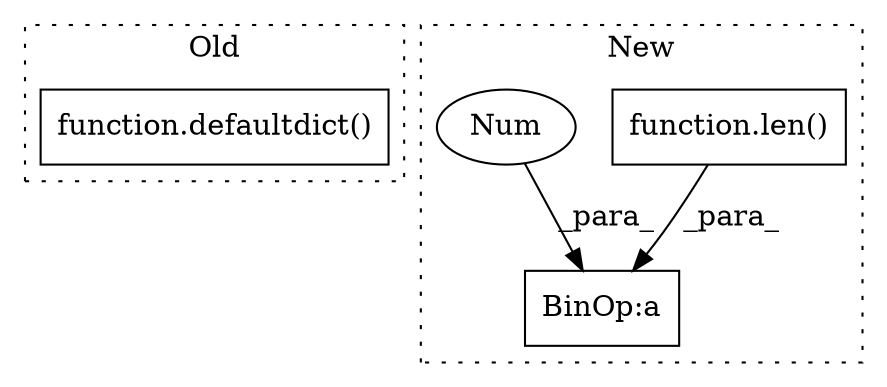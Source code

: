 digraph G {
subgraph cluster0 {
1 [label="function.defaultdict()" a="75" s="3140,3186" l="12,1" shape="box"];
label = "Old";
style="dotted";
}
subgraph cluster1 {
2 [label="function.len()" a="75" s="3674,3700" l="4,1" shape="box"];
3 [label="BinOp:a" a="82" s="3815" l="3" shape="box"];
4 [label="Num" a="76" s="3818" l="1" shape="ellipse"];
label = "New";
style="dotted";
}
2 -> 3 [label="_para_"];
4 -> 3 [label="_para_"];
}